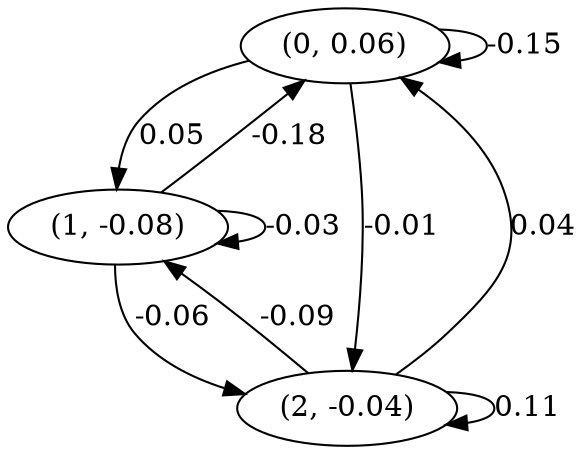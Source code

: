 digraph {
    0 [ label = "(0, 0.06)" ]
    1 [ label = "(1, -0.08)" ]
    2 [ label = "(2, -0.04)" ]
    0 -> 0 [ label = "-0.15" ]
    1 -> 1 [ label = "-0.03" ]
    2 -> 2 [ label = "0.11" ]
    1 -> 0 [ label = "-0.18" ]
    2 -> 0 [ label = "0.04" ]
    0 -> 1 [ label = "0.05" ]
    2 -> 1 [ label = "-0.09" ]
    0 -> 2 [ label = "-0.01" ]
    1 -> 2 [ label = "-0.06" ]
}

